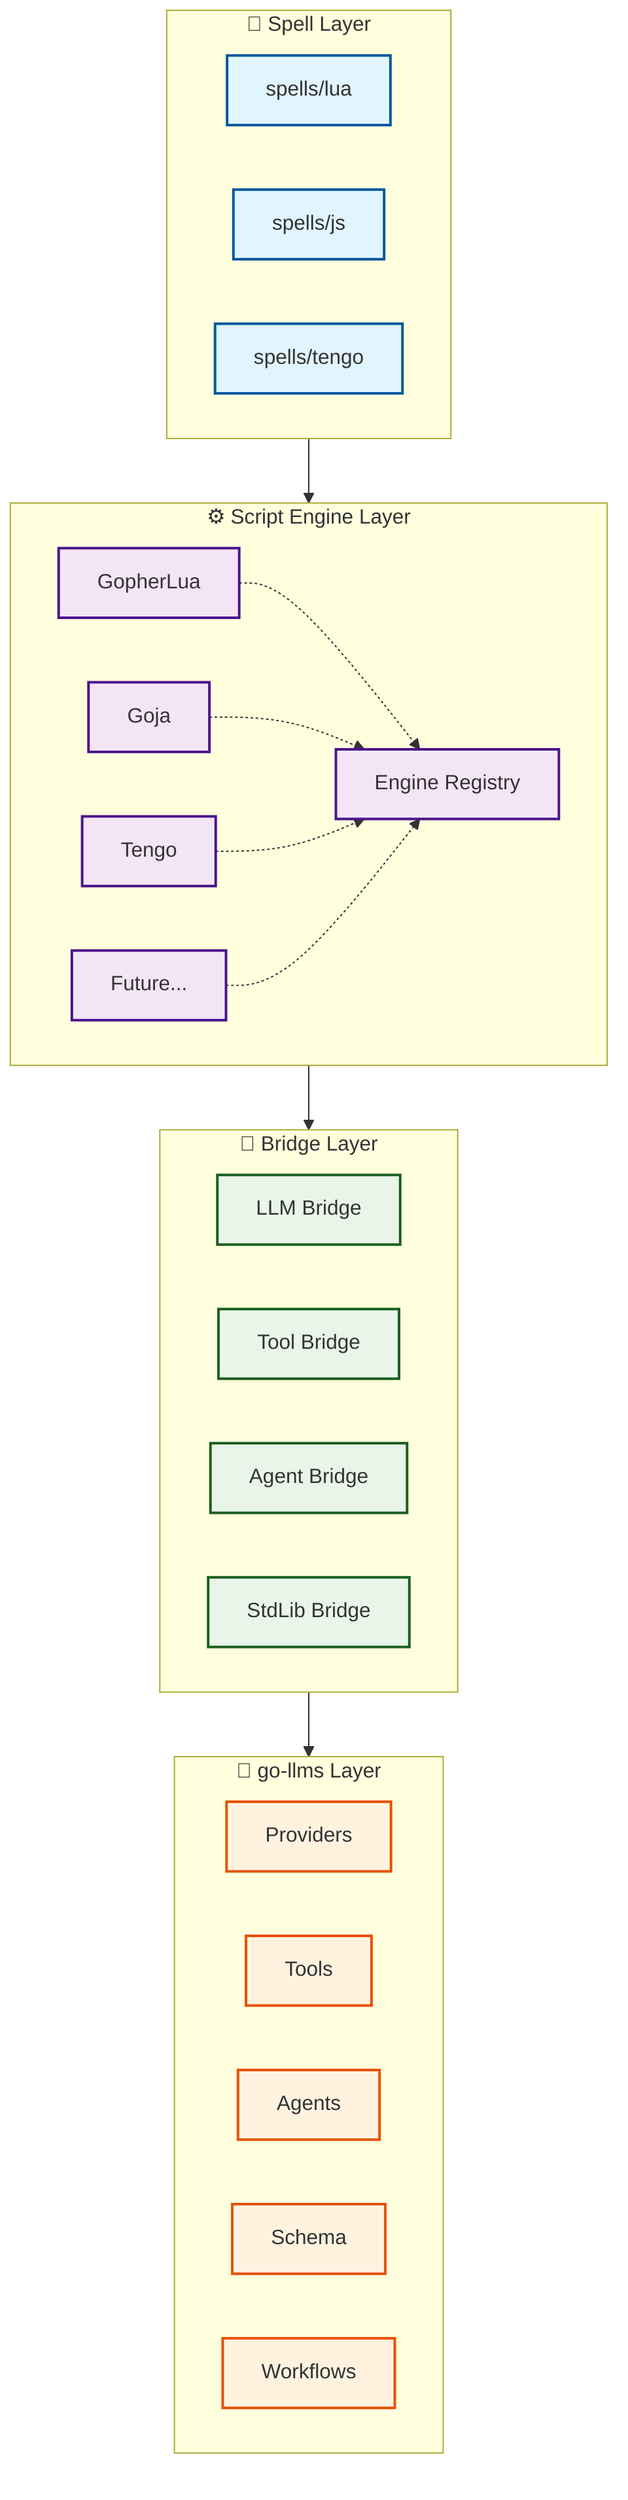 flowchart TD
    subgraph SpellLayer ["🔮 Spell Layer"]
        SpellLua["spells/lua"]
        SpellJS["spells/js"] 
        SpellTengo["spells/tengo"]
    end
    
    subgraph ScriptEngine ["⚙️ Script Engine Layer"]
        GopherLua["GopherLua"]
        Goja["Goja"]
        Tengo["Tengo"]
        Future["Future..."]
        EngineRegistry["Engine Registry"]
    end
    
    subgraph BridgeLayer ["🌉 Bridge Layer"]
        LLMBridge["LLM Bridge"]
        ToolBridge["Tool Bridge"]
        AgentBridge["Agent Bridge"]
        StdLibBridge["StdLib Bridge"]
    end
    
    subgraph GoLLMsLayer ["🤖 go-llms Layer"]
        Providers["Providers"]
        Tools["Tools"]
        Agents["Agents"]
        Schema["Schema"]
        Workflows["Workflows"]
    end
    
    %% Connections between layers
    SpellLayer --> ScriptEngine
    ScriptEngine --> BridgeLayer
    BridgeLayer --> GoLLMsLayer
    
    %% Internal connections within Script Engine Layer
    GopherLua -.-> EngineRegistry
    Goja -.-> EngineRegistry
    Tengo -.-> EngineRegistry
    Future -.-> EngineRegistry
    
    %% Style the diagram
    classDef spellStyle fill:#e1f5fe,stroke:#01579b,stroke-width:2px
    classDef engineStyle fill:#f3e5f5,stroke:#4a148c,stroke-width:2px
    classDef bridgeStyle fill:#e8f5e8,stroke:#1b5e20,stroke-width:2px
    classDef llmStyle fill:#fff3e0,stroke:#e65100,stroke-width:2px
    
    class SpellLua,SpellJS,SpellTengo spellStyle
    class GopherLua,Goja,Tengo,Future,EngineRegistry engineStyle
    class LLMBridge,ToolBridge,AgentBridge,StdLibBridge bridgeStyle
    class Providers,Tools,Agents,Schema,Workflows llmStyle